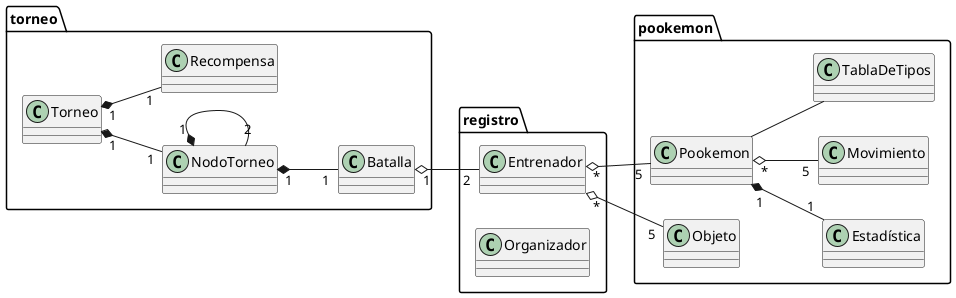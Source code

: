 @startuml diagrama de clases

left to right direction

package "registro" {
    class Entrenador {

    }

    class Organizador {

    }

}

package "pookemon" {
    class Pookemon {

    }

    class Estadística {

    }

    class Movimiento {

    }

    class TablaDeTipos{

    }

    class Objeto{

    }

}

package "torneo" {
    class Batalla {

    }

    class NodoTorneo {
      
    }

    class Torneo {
    
    }

    class Recompensa {
      
    }
}

Entrenador "*" o-- "5" Pookemon 
Entrenador "*" o-- "5" Objeto

Pookemon "*" o-- "5" Movimiento
Pookemon "1" *-- "1" Estadística
Pookemon -- TablaDeTipos

Torneo "1" *-- "1" Recompensa
Torneo "1" *-- "1" NodoTorneo

NodoTorneo "1" *-- "2" NodoTorneo
NodoTorneo "1" *-- "1" Batalla

Batalla "1" o-- "2" Entrenador


@enduml
